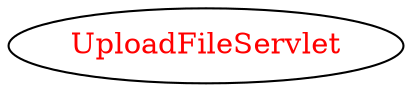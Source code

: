 digraph dependencyGraph {
 concentrate=true;
 ranksep="2.0";
 rankdir="LR"; 
 splines="ortho";
"UploadFileServlet" [fontcolor="red"];
}
